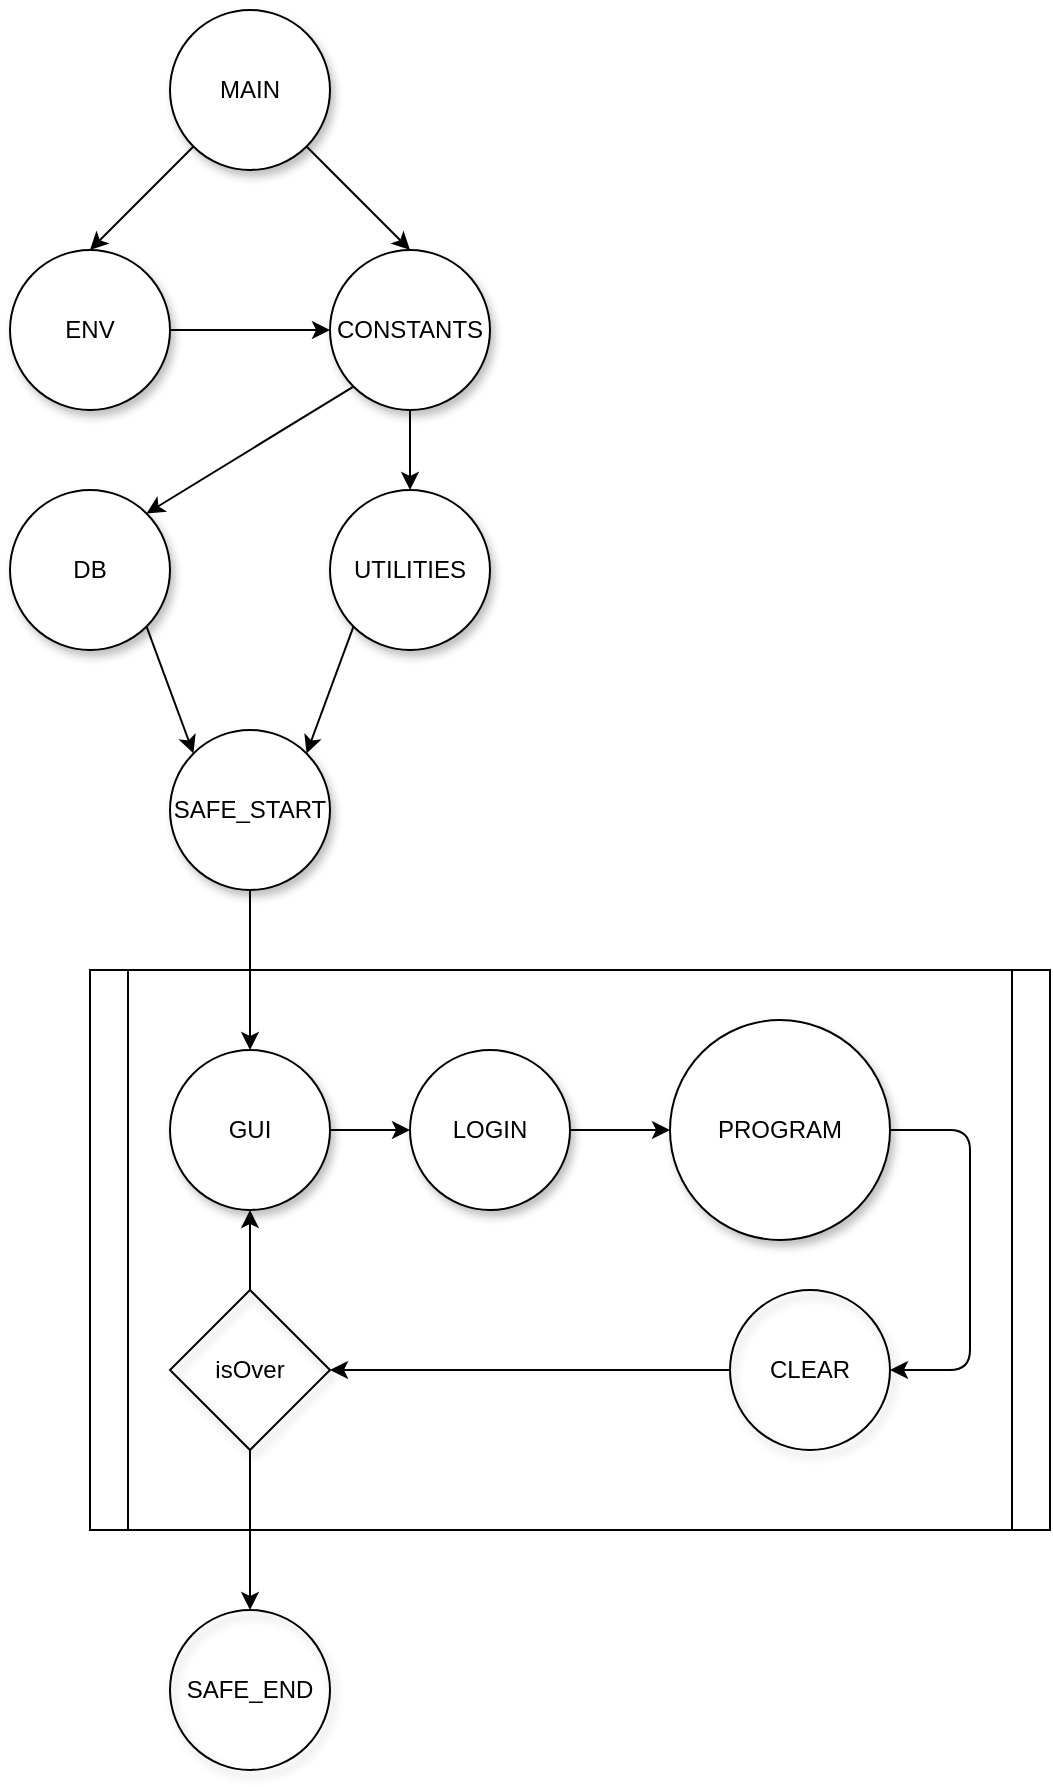 <mxfile>
    <diagram id="PuSAUgEsrVgup2xSGoVr" name="PROGRAM_FLOW">
        <mxGraphModel dx="870" dy="566" grid="1" gridSize="10" guides="1" tooltips="1" connect="1" arrows="1" fold="1" page="1" pageScale="1" pageWidth="850" pageHeight="1100" math="0" shadow="0">
            <root>
                <mxCell id="0"/>
                <mxCell id="1" parent="0"/>
                <mxCell id="whYwTkt7Olb2f_IlHLt4-1" style="edgeStyle=none;html=1;exitX=0;exitY=1;exitDx=0;exitDy=0;entryX=0.5;entryY=0;entryDx=0;entryDy=0;" parent="1" source="9QZO-7vFUbDewqRSj57b-1" target="9QZO-7vFUbDewqRSj57b-5" edge="1">
                    <mxGeometry relative="1" as="geometry"/>
                </mxCell>
                <mxCell id="whYwTkt7Olb2f_IlHLt4-2" style="edgeStyle=none;html=1;exitX=1;exitY=1;exitDx=0;exitDy=0;entryX=0.5;entryY=0;entryDx=0;entryDy=0;" parent="1" source="9QZO-7vFUbDewqRSj57b-1" target="9QZO-7vFUbDewqRSj57b-6" edge="1">
                    <mxGeometry relative="1" as="geometry"/>
                </mxCell>
                <mxCell id="9QZO-7vFUbDewqRSj57b-1" value="MAIN&lt;br&gt;" style="ellipse;whiteSpace=wrap;html=1;shadow=1;sketch=0;" parent="1" vertex="1">
                    <mxGeometry x="360" y="40" width="80" height="80" as="geometry"/>
                </mxCell>
                <mxCell id="whYwTkt7Olb2f_IlHLt4-9" style="edgeStyle=none;html=1;exitX=1;exitY=0.5;exitDx=0;exitDy=0;entryX=0;entryY=0.5;entryDx=0;entryDy=0;" parent="1" source="9QZO-7vFUbDewqRSj57b-5" target="9QZO-7vFUbDewqRSj57b-6" edge="1">
                    <mxGeometry relative="1" as="geometry"/>
                </mxCell>
                <mxCell id="9QZO-7vFUbDewqRSj57b-5" value="ENV" style="ellipse;whiteSpace=wrap;html=1;shadow=1;sketch=0;" parent="1" vertex="1">
                    <mxGeometry x="280" y="160" width="80" height="80" as="geometry"/>
                </mxCell>
                <mxCell id="whYwTkt7Olb2f_IlHLt4-7" style="edgeStyle=none;html=1;exitX=0.5;exitY=1;exitDx=0;exitDy=0;entryX=0.5;entryY=0;entryDx=0;entryDy=0;" parent="1" source="9QZO-7vFUbDewqRSj57b-6" target="whYwTkt7Olb2f_IlHLt4-5" edge="1">
                    <mxGeometry relative="1" as="geometry"/>
                </mxCell>
                <mxCell id="whYwTkt7Olb2f_IlHLt4-8" style="edgeStyle=none;html=1;exitX=0;exitY=1;exitDx=0;exitDy=0;entryX=1;entryY=0;entryDx=0;entryDy=0;" parent="1" source="9QZO-7vFUbDewqRSj57b-6" target="whYwTkt7Olb2f_IlHLt4-3" edge="1">
                    <mxGeometry relative="1" as="geometry"/>
                </mxCell>
                <mxCell id="9QZO-7vFUbDewqRSj57b-6" value="CONSTANTS" style="ellipse;whiteSpace=wrap;html=1;shadow=1;sketch=0;" parent="1" vertex="1">
                    <mxGeometry x="440" y="160" width="80" height="80" as="geometry"/>
                </mxCell>
                <mxCell id="whYwTkt7Olb2f_IlHLt4-14" style="edgeStyle=none;html=1;exitX=1;exitY=1;exitDx=0;exitDy=0;entryX=0;entryY=0;entryDx=0;entryDy=0;" parent="1" source="whYwTkt7Olb2f_IlHLt4-3" target="whYwTkt7Olb2f_IlHLt4-12" edge="1">
                    <mxGeometry relative="1" as="geometry">
                        <mxPoint x="400" y="400" as="targetPoint"/>
                    </mxGeometry>
                </mxCell>
                <mxCell id="whYwTkt7Olb2f_IlHLt4-3" value="DB" style="ellipse;whiteSpace=wrap;html=1;shadow=1;sketch=0;" parent="1" vertex="1">
                    <mxGeometry x="280" y="280" width="80" height="80" as="geometry"/>
                </mxCell>
                <mxCell id="whYwTkt7Olb2f_IlHLt4-13" style="edgeStyle=none;html=1;exitX=0;exitY=1;exitDx=0;exitDy=0;entryX=1;entryY=0;entryDx=0;entryDy=0;" parent="1" source="whYwTkt7Olb2f_IlHLt4-5" target="whYwTkt7Olb2f_IlHLt4-12" edge="1">
                    <mxGeometry relative="1" as="geometry"/>
                </mxCell>
                <mxCell id="whYwTkt7Olb2f_IlHLt4-5" value="UTILITIES" style="ellipse;whiteSpace=wrap;html=1;shadow=1;sketch=0;" parent="1" vertex="1">
                    <mxGeometry x="440" y="280" width="80" height="80" as="geometry"/>
                </mxCell>
                <mxCell id="whYwTkt7Olb2f_IlHLt4-12" value="SAFE_START" style="ellipse;whiteSpace=wrap;html=1;shadow=1;sketch=0;" parent="1" vertex="1">
                    <mxGeometry x="360" y="400" width="80" height="80" as="geometry"/>
                </mxCell>
                <mxCell id="whYwTkt7Olb2f_IlHLt4-36" value="SAFE_END" style="ellipse;whiteSpace=wrap;html=1;shadow=1;sketch=0;fillColor=none;" parent="1" vertex="1">
                    <mxGeometry x="360" y="840" width="80" height="80" as="geometry"/>
                </mxCell>
                <mxCell id="y-Z6MFCGYMihTrrNwPCu-11" value="" style="shape=process;whiteSpace=wrap;html=1;backgroundOutline=1;size=0.039;" parent="1" vertex="1">
                    <mxGeometry x="320" y="520" width="480" height="280" as="geometry"/>
                </mxCell>
                <mxCell id="y-Z6MFCGYMihTrrNwPCu-12" style="edgeStyle=none;html=1;entryX=0.5;entryY=0;entryDx=0;entryDy=0;exitX=0.5;exitY=1;exitDx=0;exitDy=0;" parent="1" source="whYwTkt7Olb2f_IlHLt4-12" target="y-Z6MFCGYMihTrrNwPCu-14" edge="1">
                    <mxGeometry relative="1" as="geometry">
                        <mxPoint x="400" y="510" as="sourcePoint"/>
                    </mxGeometry>
                </mxCell>
                <mxCell id="y-Z6MFCGYMihTrrNwPCu-13" style="edgeStyle=none;html=1;exitX=1;exitY=0.5;exitDx=0;exitDy=0;entryX=0;entryY=0.5;entryDx=0;entryDy=0;" parent="1" source="y-Z6MFCGYMihTrrNwPCu-14" target="y-Z6MFCGYMihTrrNwPCu-16" edge="1">
                    <mxGeometry relative="1" as="geometry"/>
                </mxCell>
                <mxCell id="y-Z6MFCGYMihTrrNwPCu-14" value="GUI" style="ellipse;whiteSpace=wrap;html=1;shadow=1;sketch=0;" parent="1" vertex="1">
                    <mxGeometry x="360" y="560" width="80" height="80" as="geometry"/>
                </mxCell>
                <mxCell id="y-Z6MFCGYMihTrrNwPCu-15" style="edgeStyle=none;html=1;exitX=1;exitY=0.5;exitDx=0;exitDy=0;entryX=0;entryY=0.5;entryDx=0;entryDy=0;" parent="1" source="y-Z6MFCGYMihTrrNwPCu-16" target="y-Z6MFCGYMihTrrNwPCu-18" edge="1">
                    <mxGeometry relative="1" as="geometry"/>
                </mxCell>
                <mxCell id="y-Z6MFCGYMihTrrNwPCu-16" value="LOGIN" style="ellipse;whiteSpace=wrap;html=1;shadow=1;sketch=0;" parent="1" vertex="1">
                    <mxGeometry x="480" y="560" width="80" height="80" as="geometry"/>
                </mxCell>
                <mxCell id="y-Z6MFCGYMihTrrNwPCu-17" style="edgeStyle=none;html=1;exitX=1;exitY=0.5;exitDx=0;exitDy=0;entryX=1;entryY=0.5;entryDx=0;entryDy=0;" parent="1" source="y-Z6MFCGYMihTrrNwPCu-18" target="y-Z6MFCGYMihTrrNwPCu-20" edge="1">
                    <mxGeometry relative="1" as="geometry">
                        <Array as="points">
                            <mxPoint x="760" y="600"/>
                            <mxPoint x="760" y="640"/>
                            <mxPoint x="760" y="680"/>
                            <mxPoint x="760" y="720"/>
                        </Array>
                    </mxGeometry>
                </mxCell>
                <mxCell id="y-Z6MFCGYMihTrrNwPCu-18" value="PROGRAM" style="ellipse;whiteSpace=wrap;html=1;shadow=1;sketch=0;" parent="1" vertex="1">
                    <mxGeometry x="610" y="545" width="110" height="110" as="geometry"/>
                </mxCell>
                <mxCell id="y-Z6MFCGYMihTrrNwPCu-19" value="" style="edgeStyle=none;html=1;" parent="1" source="y-Z6MFCGYMihTrrNwPCu-20" target="y-Z6MFCGYMihTrrNwPCu-23" edge="1">
                    <mxGeometry relative="1" as="geometry"/>
                </mxCell>
                <mxCell id="y-Z6MFCGYMihTrrNwPCu-20" value="CLEAR" style="ellipse;whiteSpace=wrap;html=1;shadow=1;sketch=0;fillColor=none;" parent="1" vertex="1">
                    <mxGeometry x="640" y="680" width="80" height="80" as="geometry"/>
                </mxCell>
                <mxCell id="y-Z6MFCGYMihTrrNwPCu-21" style="edgeStyle=none;html=1;exitX=0.5;exitY=0;exitDx=0;exitDy=0;entryX=0.5;entryY=1;entryDx=0;entryDy=0;" parent="1" source="y-Z6MFCGYMihTrrNwPCu-23" target="y-Z6MFCGYMihTrrNwPCu-14" edge="1">
                    <mxGeometry relative="1" as="geometry"/>
                </mxCell>
                <mxCell id="y-Z6MFCGYMihTrrNwPCu-22" style="edgeStyle=none;html=1;exitX=0.5;exitY=1;exitDx=0;exitDy=0;entryX=0.5;entryY=0;entryDx=0;entryDy=0;" parent="1" source="y-Z6MFCGYMihTrrNwPCu-23" target="whYwTkt7Olb2f_IlHLt4-36" edge="1">
                    <mxGeometry relative="1" as="geometry">
                        <mxPoint x="400" y="880" as="targetPoint"/>
                    </mxGeometry>
                </mxCell>
                <mxCell id="y-Z6MFCGYMihTrrNwPCu-23" value="isOver" style="rhombus;whiteSpace=wrap;html=1;fillColor=none;shadow=1;sketch=0;" parent="1" vertex="1">
                    <mxGeometry x="360" y="680" width="80" height="80" as="geometry"/>
                </mxCell>
            </root>
        </mxGraphModel>
    </diagram>
    <diagram id="encKhdwhKH_YHe-EkSDP" name="ENV &amp; CONSTANTS">
        <mxGraphModel dx="870" dy="566" grid="1" gridSize="10" guides="1" tooltips="1" connect="1" arrows="1" fold="1" page="1" pageScale="1" pageWidth="850" pageHeight="1100" math="0" shadow="0">
            <root>
                <mxCell id="0"/>
                <mxCell id="1" parent="0"/>
                <mxCell id="0HDco4WcMBznLoo0iibn-2" value="CONFIG / DATA SETTLEMENT" style="ellipse;whiteSpace=wrap;html=1;shadow=1;sketch=0;fillColor=none;" parent="1" vertex="1">
                    <mxGeometry x="310" y="40" width="220" height="80" as="geometry"/>
                </mxCell>
                <mxCell id="0HDco4WcMBznLoo0iibn-24" value="GUI_DC" style="swimlane;fontStyle=0;childLayout=stackLayout;horizontal=1;startSize=26;fillColor=none;horizontalStack=0;resizeParent=1;resizeParentMax=0;resizeLast=0;collapsible=1;marginBottom=0;html=1;shadow=1;sketch=0;" parent="1" vertex="1">
                    <mxGeometry x="440" y="200" width="160" height="104" as="geometry"/>
                </mxCell>
                <mxCell id="0HDco4WcMBznLoo0iibn-25" value="Item 1" style="text;strokeColor=none;fillColor=none;align=left;verticalAlign=top;spacingLeft=4;spacingRight=4;overflow=hidden;rotatable=0;points=[[0,0.5],[1,0.5]];portConstraint=eastwest;whiteSpace=wrap;html=1;shadow=1;sketch=0;" parent="0HDco4WcMBznLoo0iibn-24" vertex="1">
                    <mxGeometry y="26" width="160" height="26" as="geometry"/>
                </mxCell>
                <mxCell id="0HDco4WcMBznLoo0iibn-26" value="Item 2" style="text;strokeColor=none;fillColor=none;align=left;verticalAlign=top;spacingLeft=4;spacingRight=4;overflow=hidden;rotatable=0;points=[[0,0.5],[1,0.5]];portConstraint=eastwest;whiteSpace=wrap;html=1;shadow=1;sketch=0;" parent="0HDco4WcMBznLoo0iibn-24" vertex="1">
                    <mxGeometry y="52" width="160" height="26" as="geometry"/>
                </mxCell>
                <mxCell id="0HDco4WcMBznLoo0iibn-27" value="Item 3" style="text;strokeColor=none;fillColor=none;align=left;verticalAlign=top;spacingLeft=4;spacingRight=4;overflow=hidden;rotatable=0;points=[[0,0.5],[1,0.5]];portConstraint=eastwest;whiteSpace=wrap;html=1;shadow=1;sketch=0;" parent="0HDco4WcMBznLoo0iibn-24" vertex="1">
                    <mxGeometry y="78" width="160" height="26" as="geometry"/>
                </mxCell>
                <mxCell id="0HDco4WcMBznLoo0iibn-29" value="UTILITIES_DC" style="swimlane;fontStyle=0;childLayout=stackLayout;horizontal=1;startSize=26;fillColor=none;horizontalStack=0;resizeParent=1;resizeParentMax=0;resizeLast=0;collapsible=1;marginBottom=0;html=1;shadow=1;sketch=0;" parent="1" vertex="1">
                    <mxGeometry x="40" y="200" width="160" height="104" as="geometry"/>
                </mxCell>
                <mxCell id="0HDco4WcMBznLoo0iibn-30" value="Item 1" style="text;strokeColor=none;fillColor=none;align=left;verticalAlign=top;spacingLeft=4;spacingRight=4;overflow=hidden;rotatable=0;points=[[0,0.5],[1,0.5]];portConstraint=eastwest;whiteSpace=wrap;html=1;shadow=1;sketch=0;" parent="0HDco4WcMBznLoo0iibn-29" vertex="1">
                    <mxGeometry y="26" width="160" height="26" as="geometry"/>
                </mxCell>
                <mxCell id="0HDco4WcMBznLoo0iibn-31" value="Item 2" style="text;strokeColor=none;fillColor=none;align=left;verticalAlign=top;spacingLeft=4;spacingRight=4;overflow=hidden;rotatable=0;points=[[0,0.5],[1,0.5]];portConstraint=eastwest;whiteSpace=wrap;html=1;shadow=1;sketch=0;" parent="0HDco4WcMBznLoo0iibn-29" vertex="1">
                    <mxGeometry y="52" width="160" height="26" as="geometry"/>
                </mxCell>
                <mxCell id="0HDco4WcMBznLoo0iibn-32" value="Item 3" style="text;strokeColor=none;fillColor=none;align=left;verticalAlign=top;spacingLeft=4;spacingRight=4;overflow=hidden;rotatable=0;points=[[0,0.5],[1,0.5]];portConstraint=eastwest;whiteSpace=wrap;html=1;shadow=1;sketch=0;" parent="0HDco4WcMBznLoo0iibn-29" vertex="1">
                    <mxGeometry y="78" width="160" height="26" as="geometry"/>
                </mxCell>
                <mxCell id="0HDco4WcMBznLoo0iibn-34" value="EXECUTION_DC" style="swimlane;fontStyle=0;childLayout=stackLayout;horizontal=1;startSize=26;fillColor=none;horizontalStack=0;resizeParent=1;resizeParentMax=0;resizeLast=0;collapsible=1;marginBottom=0;html=1;shadow=1;sketch=0;" parent="1" vertex="1">
                    <mxGeometry x="240" y="200" width="160" height="104" as="geometry"/>
                </mxCell>
                <mxCell id="0HDco4WcMBznLoo0iibn-35" value="Item 1" style="text;strokeColor=none;fillColor=none;align=left;verticalAlign=top;spacingLeft=4;spacingRight=4;overflow=hidden;rotatable=0;points=[[0,0.5],[1,0.5]];portConstraint=eastwest;whiteSpace=wrap;html=1;shadow=1;sketch=0;" parent="0HDco4WcMBznLoo0iibn-34" vertex="1">
                    <mxGeometry y="26" width="160" height="26" as="geometry"/>
                </mxCell>
                <mxCell id="0HDco4WcMBznLoo0iibn-36" value="Item 2" style="text;strokeColor=none;fillColor=none;align=left;verticalAlign=top;spacingLeft=4;spacingRight=4;overflow=hidden;rotatable=0;points=[[0,0.5],[1,0.5]];portConstraint=eastwest;whiteSpace=wrap;html=1;shadow=1;sketch=0;" parent="0HDco4WcMBznLoo0iibn-34" vertex="1">
                    <mxGeometry y="52" width="160" height="26" as="geometry"/>
                </mxCell>
                <mxCell id="0HDco4WcMBznLoo0iibn-37" value="Item 3" style="text;strokeColor=none;fillColor=none;align=left;verticalAlign=top;spacingLeft=4;spacingRight=4;overflow=hidden;rotatable=0;points=[[0,0.5],[1,0.5]];portConstraint=eastwest;whiteSpace=wrap;html=1;shadow=1;sketch=0;" parent="0HDco4WcMBznLoo0iibn-34" vertex="1">
                    <mxGeometry y="78" width="160" height="26" as="geometry"/>
                </mxCell>
                <mxCell id="0HDco4WcMBznLoo0iibn-38" value="ASSETS_DC" style="swimlane;fontStyle=0;childLayout=stackLayout;horizontal=1;startSize=26;fillColor=none;horizontalStack=0;resizeParent=1;resizeParentMax=0;resizeLast=0;collapsible=1;marginBottom=0;html=1;shadow=1;sketch=0;" parent="1" vertex="1">
                    <mxGeometry x="640" y="200" width="160" height="104" as="geometry"/>
                </mxCell>
                <mxCell id="0HDco4WcMBznLoo0iibn-39" value="Item 1" style="text;strokeColor=none;fillColor=none;align=left;verticalAlign=top;spacingLeft=4;spacingRight=4;overflow=hidden;rotatable=0;points=[[0,0.5],[1,0.5]];portConstraint=eastwest;whiteSpace=wrap;html=1;shadow=1;sketch=0;" parent="0HDco4WcMBznLoo0iibn-38" vertex="1">
                    <mxGeometry y="26" width="160" height="26" as="geometry"/>
                </mxCell>
                <mxCell id="0HDco4WcMBznLoo0iibn-40" value="Item 2" style="text;strokeColor=none;fillColor=none;align=left;verticalAlign=top;spacingLeft=4;spacingRight=4;overflow=hidden;rotatable=0;points=[[0,0.5],[1,0.5]];portConstraint=eastwest;whiteSpace=wrap;html=1;shadow=1;sketch=0;" parent="0HDco4WcMBznLoo0iibn-38" vertex="1">
                    <mxGeometry y="52" width="160" height="26" as="geometry"/>
                </mxCell>
                <mxCell id="0HDco4WcMBznLoo0iibn-41" value="Item 3" style="text;strokeColor=none;fillColor=none;align=left;verticalAlign=top;spacingLeft=4;spacingRight=4;overflow=hidden;rotatable=0;points=[[0,0.5],[1,0.5]];portConstraint=eastwest;whiteSpace=wrap;html=1;shadow=1;sketch=0;" parent="0HDco4WcMBznLoo0iibn-38" vertex="1">
                    <mxGeometry y="78" width="160" height="26" as="geometry"/>
                </mxCell>
                <mxCell id="0HDco4WcMBznLoo0iibn-57" value="" style="edgeStyle=elbowEdgeStyle;elbow=vertical;sourcePerimeterSpacing=0;targetPerimeterSpacing=0;startArrow=none;endArrow=none;rounded=0;curved=0;entryX=0.5;entryY=0;entryDx=0;entryDy=0;exitX=0.5;exitY=1;exitDx=0;exitDy=0;" parent="1" target="0HDco4WcMBznLoo0iibn-29" edge="1" source="0HDco4WcMBznLoo0iibn-2">
                    <mxGeometry relative="1" as="geometry">
                        <mxPoint x="420" y="120" as="sourcePoint"/>
                        <mxPoint x="200.0" y="390.0" as="targetPoint"/>
                        <Array as="points">
                            <mxPoint x="310" y="160"/>
                        </Array>
                    </mxGeometry>
                </mxCell>
                <mxCell id="0HDco4WcMBznLoo0iibn-58" value="" style="edgeStyle=elbowEdgeStyle;elbow=vertical;sourcePerimeterSpacing=0;targetPerimeterSpacing=0;startArrow=none;endArrow=none;rounded=0;curved=0;entryX=0.5;entryY=0;entryDx=0;entryDy=0;exitX=0.5;exitY=1;exitDx=0;exitDy=0;" parent="1" target="0HDco4WcMBznLoo0iibn-34" edge="1" source="0HDco4WcMBznLoo0iibn-2">
                    <mxGeometry relative="1" as="geometry">
                        <mxPoint x="420" y="120" as="sourcePoint"/>
                        <mxPoint x="670.0" y="70.58" as="targetPoint"/>
                        <Array as="points">
                            <mxPoint x="410" y="160"/>
                        </Array>
                    </mxGeometry>
                </mxCell>
                <mxCell id="0HDco4WcMBznLoo0iibn-59" value="" style="edgeStyle=elbowEdgeStyle;elbow=vertical;sourcePerimeterSpacing=0;targetPerimeterSpacing=0;startArrow=none;endArrow=none;rounded=0;curved=0;entryX=0.5;entryY=0;entryDx=0;entryDy=0;exitX=0.5;exitY=1;exitDx=0;exitDy=0;" parent="1" target="0HDco4WcMBznLoo0iibn-24" edge="1" source="0HDco4WcMBznLoo0iibn-2">
                    <mxGeometry relative="1" as="geometry">
                        <mxPoint x="420" y="120" as="sourcePoint"/>
                        <mxPoint x="720.0" y="400.0" as="targetPoint"/>
                        <Array as="points">
                            <mxPoint x="430" y="160"/>
                        </Array>
                    </mxGeometry>
                </mxCell>
                <mxCell id="0HDco4WcMBznLoo0iibn-60" value="" style="edgeStyle=elbowEdgeStyle;elbow=vertical;sourcePerimeterSpacing=0;targetPerimeterSpacing=0;startArrow=none;endArrow=none;rounded=0;curved=0;entryX=0.5;entryY=0;entryDx=0;entryDy=0;exitX=0.5;exitY=1;exitDx=0;exitDy=0;" parent="1" target="0HDco4WcMBznLoo0iibn-38" edge="1" source="0HDco4WcMBznLoo0iibn-2">
                    <mxGeometry relative="1" as="geometry">
                        <mxPoint x="420" y="130" as="sourcePoint"/>
                        <mxPoint x="620" y="265" as="targetPoint"/>
                        <Array as="points">
                            <mxPoint x="530" y="160"/>
                        </Array>
                    </mxGeometry>
                </mxCell>
                <mxCell id="0HDco4WcMBznLoo0iibn-61" value="SELENIUM_DC" style="swimlane;fontStyle=0;childLayout=stackLayout;horizontal=1;startSize=26;fillColor=none;horizontalStack=0;resizeParent=1;resizeParentMax=0;resizeLast=0;collapsible=1;marginBottom=0;html=1;shadow=1;sketch=0;" parent="1" vertex="1">
                    <mxGeometry x="340" y="360" width="160" height="104" as="geometry"/>
                </mxCell>
                <mxCell id="0HDco4WcMBznLoo0iibn-62" value="Item 1" style="text;strokeColor=none;fillColor=none;align=left;verticalAlign=top;spacingLeft=4;spacingRight=4;overflow=hidden;rotatable=0;points=[[0,0.5],[1,0.5]];portConstraint=eastwest;whiteSpace=wrap;html=1;shadow=1;sketch=0;" parent="0HDco4WcMBznLoo0iibn-61" vertex="1">
                    <mxGeometry y="26" width="160" height="26" as="geometry"/>
                </mxCell>
                <mxCell id="0HDco4WcMBznLoo0iibn-63" value="Item 2" style="text;strokeColor=none;fillColor=none;align=left;verticalAlign=top;spacingLeft=4;spacingRight=4;overflow=hidden;rotatable=0;points=[[0,0.5],[1,0.5]];portConstraint=eastwest;whiteSpace=wrap;html=1;shadow=1;sketch=0;" parent="0HDco4WcMBznLoo0iibn-61" vertex="1">
                    <mxGeometry y="52" width="160" height="26" as="geometry"/>
                </mxCell>
                <mxCell id="0HDco4WcMBznLoo0iibn-64" value="Item 3" style="text;strokeColor=none;fillColor=none;align=left;verticalAlign=top;spacingLeft=4;spacingRight=4;overflow=hidden;rotatable=0;points=[[0,0.5],[1,0.5]];portConstraint=eastwest;whiteSpace=wrap;html=1;shadow=1;sketch=0;" parent="0HDco4WcMBznLoo0iibn-61" vertex="1">
                    <mxGeometry y="78" width="160" height="26" as="geometry"/>
                </mxCell>
                <mxCell id="0HDco4WcMBznLoo0iibn-65" value="" style="edgeStyle=elbowEdgeStyle;elbow=vertical;sourcePerimeterSpacing=0;targetPerimeterSpacing=0;startArrow=none;endArrow=none;rounded=0;curved=0;entryX=0.5;entryY=1;entryDx=0;entryDy=0;exitX=0.5;exitY=0;exitDx=0;exitDy=0;" parent="1" source="0HDco4WcMBznLoo0iibn-61" target="0HDco4WcMBznLoo0iibn-2" edge="1">
                    <mxGeometry relative="1" as="geometry">
                        <mxPoint x="450.0" y="600" as="sourcePoint"/>
                        <mxPoint x="750.0" y="670" as="targetPoint"/>
                        <Array as="points">
                            <mxPoint x="420" y="280"/>
                        </Array>
                    </mxGeometry>
                </mxCell>
            </root>
        </mxGraphModel>
    </diagram>
    <diagram id="xC7XRxWwNji3ABgb6umO" name="UTILITIES">
        <mxGraphModel dx="870" dy="537" grid="1" gridSize="10" guides="1" tooltips="1" connect="1" arrows="1" fold="1" page="1" pageScale="1" pageWidth="850" pageHeight="1100" math="0" shadow="0">
            <root>
                <mxCell id="0"/>
                <mxCell id="1" parent="0"/>
                <mxCell id="u8p3RNqYuQcROsFs2Hul-1" value="UTILITIES" style="ellipse;whiteSpace=wrap;html=1;shadow=1;sketch=0;fillColor=none;" parent="1" vertex="1">
                    <mxGeometry x="310" y="40" width="220" height="80" as="geometry"/>
                </mxCell>
                <mxCell id="u8p3RNqYuQcROsFs2Hul-2" value="" style="edgeStyle=elbowEdgeStyle;elbow=vertical;sourcePerimeterSpacing=0;targetPerimeterSpacing=0;startArrow=none;endArrow=none;rounded=0;curved=0;entryX=0.5;entryY=0;entryDx=0;entryDy=0;exitX=0.5;exitY=1;exitDx=0;exitDy=0;" parent="1" source="u8p3RNqYuQcROsFs2Hul-1" target="u8p3RNqYuQcROsFs2Hul-23" edge="1">
                    <mxGeometry relative="1" as="geometry">
                        <mxPoint x="450" y="510" as="sourcePoint"/>
                        <mxPoint x="640" y="40.58" as="targetPoint"/>
                        <Array as="points">
                            <mxPoint x="520" y="160"/>
                        </Array>
                    </mxGeometry>
                </mxCell>
                <mxCell id="u8p3RNqYuQcROsFs2Hul-3" value="PDF_EXPORT" style="swimlane;fontStyle=0;childLayout=stackLayout;horizontal=1;startSize=26;fillColor=none;horizontalStack=0;resizeParent=1;resizeParentMax=0;resizeLast=0;collapsible=1;marginBottom=0;html=1;shadow=1;sketch=0;" parent="1" vertex="1">
                    <mxGeometry x="440" y="200" width="160" height="104" as="geometry"/>
                </mxCell>
                <mxCell id="u8p3RNqYuQcROsFs2Hul-4" value="Item 1" style="text;strokeColor=none;fillColor=none;align=left;verticalAlign=top;spacingLeft=4;spacingRight=4;overflow=hidden;rotatable=0;points=[[0,0.5],[1,0.5]];portConstraint=eastwest;whiteSpace=wrap;html=1;shadow=1;sketch=0;" parent="u8p3RNqYuQcROsFs2Hul-3" vertex="1">
                    <mxGeometry y="26" width="160" height="26" as="geometry"/>
                </mxCell>
                <mxCell id="u8p3RNqYuQcROsFs2Hul-5" value="Item 2" style="text;strokeColor=none;fillColor=none;align=left;verticalAlign=top;spacingLeft=4;spacingRight=4;overflow=hidden;rotatable=0;points=[[0,0.5],[1,0.5]];portConstraint=eastwest;whiteSpace=wrap;html=1;shadow=1;sketch=0;" parent="u8p3RNqYuQcROsFs2Hul-3" vertex="1">
                    <mxGeometry y="52" width="160" height="26" as="geometry"/>
                </mxCell>
                <mxCell id="u8p3RNqYuQcROsFs2Hul-6" value="Item 3" style="text;strokeColor=none;fillColor=none;align=left;verticalAlign=top;spacingLeft=4;spacingRight=4;overflow=hidden;rotatable=0;points=[[0,0.5],[1,0.5]];portConstraint=eastwest;whiteSpace=wrap;html=1;shadow=1;sketch=0;" parent="u8p3RNqYuQcROsFs2Hul-3" vertex="1">
                    <mxGeometry y="78" width="160" height="26" as="geometry"/>
                </mxCell>
                <mxCell id="u8p3RNqYuQcROsFs2Hul-7" value="DATABASE" style="swimlane;fontStyle=0;childLayout=stackLayout;horizontal=1;startSize=26;fillColor=none;horizontalStack=0;resizeParent=1;resizeParentMax=0;resizeLast=0;collapsible=1;marginBottom=0;html=1;shadow=1;sketch=0;" parent="1" vertex="1">
                    <mxGeometry x="40" y="200" width="160" height="104" as="geometry"/>
                </mxCell>
                <mxCell id="u8p3RNqYuQcROsFs2Hul-8" value="Item 1" style="text;strokeColor=none;fillColor=none;align=left;verticalAlign=top;spacingLeft=4;spacingRight=4;overflow=hidden;rotatable=0;points=[[0,0.5],[1,0.5]];portConstraint=eastwest;whiteSpace=wrap;html=1;shadow=1;sketch=0;" parent="u8p3RNqYuQcROsFs2Hul-7" vertex="1">
                    <mxGeometry y="26" width="160" height="26" as="geometry"/>
                </mxCell>
                <mxCell id="u8p3RNqYuQcROsFs2Hul-9" value="Item 2" style="text;strokeColor=none;fillColor=none;align=left;verticalAlign=top;spacingLeft=4;spacingRight=4;overflow=hidden;rotatable=0;points=[[0,0.5],[1,0.5]];portConstraint=eastwest;whiteSpace=wrap;html=1;shadow=1;sketch=0;" parent="u8p3RNqYuQcROsFs2Hul-7" vertex="1">
                    <mxGeometry y="52" width="160" height="26" as="geometry"/>
                </mxCell>
                <mxCell id="u8p3RNqYuQcROsFs2Hul-10" value="Item 3" style="text;strokeColor=none;fillColor=none;align=left;verticalAlign=top;spacingLeft=4;spacingRight=4;overflow=hidden;rotatable=0;points=[[0,0.5],[1,0.5]];portConstraint=eastwest;whiteSpace=wrap;html=1;shadow=1;sketch=0;" parent="u8p3RNqYuQcROsFs2Hul-7" vertex="1">
                    <mxGeometry y="78" width="160" height="26" as="geometry"/>
                </mxCell>
                <mxCell id="u8p3RNqYuQcROsFs2Hul-11" value="LEXER" style="swimlane;fontStyle=0;childLayout=stackLayout;horizontal=1;startSize=26;fillColor=none;horizontalStack=0;resizeParent=1;resizeParentMax=0;resizeLast=0;collapsible=1;marginBottom=0;html=1;shadow=1;sketch=0;" parent="1" vertex="1">
                    <mxGeometry x="240" y="200" width="160" height="104" as="geometry"/>
                </mxCell>
                <mxCell id="u8p3RNqYuQcROsFs2Hul-12" value="Item 1" style="text;strokeColor=none;fillColor=none;align=left;verticalAlign=top;spacingLeft=4;spacingRight=4;overflow=hidden;rotatable=0;points=[[0,0.5],[1,0.5]];portConstraint=eastwest;whiteSpace=wrap;html=1;shadow=1;sketch=0;" parent="u8p3RNqYuQcROsFs2Hul-11" vertex="1">
                    <mxGeometry y="26" width="160" height="26" as="geometry"/>
                </mxCell>
                <mxCell id="u8p3RNqYuQcROsFs2Hul-13" value="Item 2" style="text;strokeColor=none;fillColor=none;align=left;verticalAlign=top;spacingLeft=4;spacingRight=4;overflow=hidden;rotatable=0;points=[[0,0.5],[1,0.5]];portConstraint=eastwest;whiteSpace=wrap;html=1;shadow=1;sketch=0;" parent="u8p3RNqYuQcROsFs2Hul-11" vertex="1">
                    <mxGeometry y="52" width="160" height="26" as="geometry"/>
                </mxCell>
                <mxCell id="u8p3RNqYuQcROsFs2Hul-14" value="Item 3" style="text;strokeColor=none;fillColor=none;align=left;verticalAlign=top;spacingLeft=4;spacingRight=4;overflow=hidden;rotatable=0;points=[[0,0.5],[1,0.5]];portConstraint=eastwest;whiteSpace=wrap;html=1;shadow=1;sketch=0;" parent="u8p3RNqYuQcROsFs2Hul-11" vertex="1">
                    <mxGeometry y="78" width="160" height="26" as="geometry"/>
                </mxCell>
                <mxCell id="u8p3RNqYuQcROsFs2Hul-15" value="WEB" style="swimlane;fontStyle=0;childLayout=stackLayout;horizontal=1;startSize=26;fillColor=none;horizontalStack=0;resizeParent=1;resizeParentMax=0;resizeLast=0;collapsible=1;marginBottom=0;html=1;shadow=1;sketch=0;" parent="1" vertex="1">
                    <mxGeometry x="640" y="200" width="160" height="104" as="geometry"/>
                </mxCell>
                <mxCell id="u8p3RNqYuQcROsFs2Hul-16" value="Item 1" style="text;strokeColor=none;fillColor=none;align=left;verticalAlign=top;spacingLeft=4;spacingRight=4;overflow=hidden;rotatable=0;points=[[0,0.5],[1,0.5]];portConstraint=eastwest;whiteSpace=wrap;html=1;shadow=1;sketch=0;" parent="u8p3RNqYuQcROsFs2Hul-15" vertex="1">
                    <mxGeometry y="26" width="160" height="26" as="geometry"/>
                </mxCell>
                <mxCell id="u8p3RNqYuQcROsFs2Hul-17" value="Item 2" style="text;strokeColor=none;fillColor=none;align=left;verticalAlign=top;spacingLeft=4;spacingRight=4;overflow=hidden;rotatable=0;points=[[0,0.5],[1,0.5]];portConstraint=eastwest;whiteSpace=wrap;html=1;shadow=1;sketch=0;" parent="u8p3RNqYuQcROsFs2Hul-15" vertex="1">
                    <mxGeometry y="52" width="160" height="26" as="geometry"/>
                </mxCell>
                <mxCell id="u8p3RNqYuQcROsFs2Hul-18" value="Item 3" style="text;strokeColor=none;fillColor=none;align=left;verticalAlign=top;spacingLeft=4;spacingRight=4;overflow=hidden;rotatable=0;points=[[0,0.5],[1,0.5]];portConstraint=eastwest;whiteSpace=wrap;html=1;shadow=1;sketch=0;" parent="u8p3RNqYuQcROsFs2Hul-15" vertex="1">
                    <mxGeometry y="78" width="160" height="26" as="geometry"/>
                </mxCell>
                <mxCell id="u8p3RNqYuQcROsFs2Hul-19" value="UTILS" style="swimlane;fontStyle=0;childLayout=stackLayout;horizontal=1;startSize=26;fillColor=none;horizontalStack=0;resizeParent=1;resizeParentMax=0;resizeLast=0;collapsible=1;marginBottom=0;html=1;shadow=1;sketch=0;" parent="1" vertex="1">
                    <mxGeometry x="120" y="360" width="200" height="104" as="geometry"/>
                </mxCell>
                <mxCell id="u8p3RNqYuQcROsFs2Hul-20" value="Item 1" style="text;strokeColor=none;fillColor=none;align=left;verticalAlign=top;spacingLeft=4;spacingRight=4;overflow=hidden;rotatable=0;points=[[0,0.5],[1,0.5]];portConstraint=eastwest;whiteSpace=wrap;html=1;shadow=1;sketch=0;" parent="u8p3RNqYuQcROsFs2Hul-19" vertex="1">
                    <mxGeometry y="26" width="200" height="26" as="geometry"/>
                </mxCell>
                <mxCell id="u8p3RNqYuQcROsFs2Hul-21" value="Item 2" style="text;strokeColor=none;fillColor=none;align=left;verticalAlign=top;spacingLeft=4;spacingRight=4;overflow=hidden;rotatable=0;points=[[0,0.5],[1,0.5]];portConstraint=eastwest;whiteSpace=wrap;html=1;shadow=1;sketch=0;" parent="u8p3RNqYuQcROsFs2Hul-19" vertex="1">
                    <mxGeometry y="52" width="200" height="26" as="geometry"/>
                </mxCell>
                <mxCell id="u8p3RNqYuQcROsFs2Hul-22" value="Item 3" style="text;strokeColor=none;fillColor=none;align=left;verticalAlign=top;spacingLeft=4;spacingRight=4;overflow=hidden;rotatable=0;points=[[0,0.5],[1,0.5]];portConstraint=eastwest;whiteSpace=wrap;html=1;shadow=1;sketch=0;" parent="u8p3RNqYuQcROsFs2Hul-19" vertex="1">
                    <mxGeometry y="78" width="200" height="26" as="geometry"/>
                </mxCell>
                <mxCell id="u8p3RNqYuQcROsFs2Hul-23" value="SAFE_RUN" style="swimlane;fontStyle=0;childLayout=stackLayout;horizontal=1;startSize=26;fillColor=none;horizontalStack=0;resizeParent=1;resizeParentMax=0;resizeLast=0;collapsible=1;marginBottom=0;html=1;shadow=1;sketch=0;" parent="1" vertex="1">
                    <mxGeometry x="520" y="360" width="200" height="104" as="geometry"/>
                </mxCell>
                <mxCell id="u8p3RNqYuQcROsFs2Hul-24" value="Item 1" style="text;strokeColor=none;fillColor=none;align=left;verticalAlign=top;spacingLeft=4;spacingRight=4;overflow=hidden;rotatable=0;points=[[0,0.5],[1,0.5]];portConstraint=eastwest;whiteSpace=wrap;html=1;shadow=1;sketch=0;" parent="u8p3RNqYuQcROsFs2Hul-23" vertex="1">
                    <mxGeometry y="26" width="200" height="26" as="geometry"/>
                </mxCell>
                <mxCell id="u8p3RNqYuQcROsFs2Hul-25" value="Item 2" style="text;strokeColor=none;fillColor=none;align=left;verticalAlign=top;spacingLeft=4;spacingRight=4;overflow=hidden;rotatable=0;points=[[0,0.5],[1,0.5]];portConstraint=eastwest;whiteSpace=wrap;html=1;shadow=1;sketch=0;" parent="u8p3RNqYuQcROsFs2Hul-23" vertex="1">
                    <mxGeometry y="52" width="200" height="26" as="geometry"/>
                </mxCell>
                <mxCell id="u8p3RNqYuQcROsFs2Hul-26" value="Item 3" style="text;strokeColor=none;fillColor=none;align=left;verticalAlign=top;spacingLeft=4;spacingRight=4;overflow=hidden;rotatable=0;points=[[0,0.5],[1,0.5]];portConstraint=eastwest;whiteSpace=wrap;html=1;shadow=1;sketch=0;" parent="u8p3RNqYuQcROsFs2Hul-23" vertex="1">
                    <mxGeometry y="78" width="200" height="26" as="geometry"/>
                </mxCell>
                <mxCell id="u8p3RNqYuQcROsFs2Hul-27" value="" style="edgeStyle=elbowEdgeStyle;elbow=vertical;sourcePerimeterSpacing=0;targetPerimeterSpacing=0;startArrow=none;endArrow=none;rounded=0;curved=0;entryX=0.5;entryY=1;entryDx=0;entryDy=0;exitX=0.5;exitY=0;exitDx=0;exitDy=0;" parent="1" source="u8p3RNqYuQcROsFs2Hul-19" target="u8p3RNqYuQcROsFs2Hul-1" edge="1">
                    <mxGeometry relative="1" as="geometry">
                        <mxPoint x="420" y="430" as="sourcePoint"/>
                        <mxPoint x="420" y="340" as="targetPoint"/>
                        <Array as="points">
                            <mxPoint x="330" y="160"/>
                            <mxPoint x="410" y="320"/>
                        </Array>
                    </mxGeometry>
                </mxCell>
                <mxCell id="u8p3RNqYuQcROsFs2Hul-28" value="" style="edgeStyle=elbowEdgeStyle;elbow=vertical;sourcePerimeterSpacing=0;targetPerimeterSpacing=0;startArrow=none;endArrow=none;rounded=0;curved=0;entryX=0.5;entryY=0;entryDx=0;entryDy=0;" parent="1" target="u8p3RNqYuQcROsFs2Hul-7" edge="1">
                    <mxGeometry relative="1" as="geometry">
                        <mxPoint x="420.0" y="120" as="sourcePoint"/>
                        <mxPoint x="200.0" y="390.0" as="targetPoint"/>
                        <Array as="points">
                            <mxPoint x="310" y="160"/>
                        </Array>
                    </mxGeometry>
                </mxCell>
                <mxCell id="u8p3RNqYuQcROsFs2Hul-29" value="" style="edgeStyle=elbowEdgeStyle;elbow=vertical;sourcePerimeterSpacing=0;targetPerimeterSpacing=0;startArrow=none;endArrow=none;rounded=0;curved=0;entryX=0.5;entryY=0;entryDx=0;entryDy=0;" parent="1" target="u8p3RNqYuQcROsFs2Hul-11" edge="1">
                    <mxGeometry relative="1" as="geometry">
                        <mxPoint x="420.0" y="120" as="sourcePoint"/>
                        <mxPoint x="670.0" y="70.58" as="targetPoint"/>
                        <Array as="points">
                            <mxPoint x="410" y="160"/>
                        </Array>
                    </mxGeometry>
                </mxCell>
                <mxCell id="u8p3RNqYuQcROsFs2Hul-30" value="" style="edgeStyle=elbowEdgeStyle;elbow=vertical;sourcePerimeterSpacing=0;targetPerimeterSpacing=0;startArrow=none;endArrow=none;rounded=0;curved=0;entryX=0.5;entryY=0;entryDx=0;entryDy=0;" parent="1" target="u8p3RNqYuQcROsFs2Hul-3" edge="1">
                    <mxGeometry relative="1" as="geometry">
                        <mxPoint x="420.0" y="120" as="sourcePoint"/>
                        <mxPoint x="720.0" y="400.0" as="targetPoint"/>
                        <Array as="points">
                            <mxPoint x="430" y="160"/>
                        </Array>
                    </mxGeometry>
                </mxCell>
                <mxCell id="u8p3RNqYuQcROsFs2Hul-31" value="" style="edgeStyle=elbowEdgeStyle;elbow=vertical;sourcePerimeterSpacing=0;targetPerimeterSpacing=0;startArrow=none;endArrow=none;rounded=0;curved=0;entryX=0.5;entryY=0;entryDx=0;entryDy=0;" parent="1" target="u8p3RNqYuQcROsFs2Hul-15" edge="1">
                    <mxGeometry relative="1" as="geometry">
                        <mxPoint x="420.0" y="130" as="sourcePoint"/>
                        <mxPoint x="620" y="265" as="targetPoint"/>
                        <Array as="points">
                            <mxPoint x="530" y="160"/>
                        </Array>
                    </mxGeometry>
                </mxCell>
            </root>
        </mxGraphModel>
    </diagram>
    <diagram id="kaJFvaxzc5UkX35I0l1m" name="DATABASE">
        <mxGraphModel dx="870" dy="537" grid="1" gridSize="10" guides="1" tooltips="1" connect="1" arrows="1" fold="1" page="1" pageScale="1" pageWidth="850" pageHeight="1100" math="0" shadow="0">
            <root>
                <mxCell id="0"/>
                <mxCell id="1" parent="0"/>
                <mxCell id="9uteaJjurBUygujP2jWj-6" style="edgeStyle=none;html=1;exitX=0.5;exitY=1;exitDx=0;exitDy=0;entryX=0.5;entryY=0;entryDx=0;entryDy=0;" parent="1" source="8jULmph-g4sPwvy-PXJg-10" target="9uteaJjurBUygujP2jWj-5" edge="1">
                    <mxGeometry relative="1" as="geometry"/>
                </mxCell>
                <mxCell id="8jULmph-g4sPwvy-PXJg-10" value="DATABASE" style="ellipse;whiteSpace=wrap;html=1;aspect=fixed;shadow=1;sketch=0;fillColor=none;" parent="1" vertex="1">
                    <mxGeometry x="360" y="40" width="80" height="80" as="geometry"/>
                </mxCell>
                <mxCell id="9uteaJjurBUygujP2jWj-5" value="" style="swimlane;whiteSpace=wrap;html=1;shadow=1;sketch=0;fillColor=none;startSize=150;" parent="1" vertex="1">
                    <mxGeometry x="80" y="160" width="640" height="920" as="geometry">
                        <mxRectangle x="80" y="160" width="140" height="30" as="alternateBounds"/>
                    </mxGeometry>
                </mxCell>
                <mxCell id="f-J08QQ5oTri3ID5DcoN-1" style="edgeStyle=none;html=1;exitX=0.5;exitY=1;exitDx=0;exitDy=0;entryX=0.5;entryY=0;entryDx=0;entryDy=0;" edge="1" parent="9uteaJjurBUygujP2jWj-5" source="9uteaJjurBUygujP2jWj-9" target="9uteaJjurBUygujP2jWj-15">
                    <mxGeometry relative="1" as="geometry"/>
                </mxCell>
                <mxCell id="9uteaJjurBUygujP2jWj-9" value="TRMAN" style="shape=datastore;whiteSpace=wrap;html=1;shadow=1;sketch=0;fillColor=none;" parent="9uteaJjurBUygujP2jWj-5" vertex="1">
                    <mxGeometry x="200" y="40" width="240" height="80" as="geometry"/>
                </mxCell>
                <mxCell id="9uteaJjurBUygujP2jWj-12" value="USER_INFO / USER_DATA" style="shape=cylinder3;whiteSpace=wrap;html=1;boundedLbl=1;backgroundOutline=1;size=15;shadow=1;sketch=0;fillColor=none;" parent="9uteaJjurBUygujP2jWj-5" vertex="1">
                    <mxGeometry x="200" y="200" width="240" height="80" as="geometry"/>
                </mxCell>
                <mxCell id="9uteaJjurBUygujP2jWj-13" value="INIT_CONNECTION" style="text;html=1;align=center;verticalAlign=middle;resizable=0;points=[];autosize=1;strokeColor=none;fillColor=none;" parent="9uteaJjurBUygujP2jWj-5" vertex="1">
                    <mxGeometry x="255" y="10" width="130" height="30" as="geometry"/>
                </mxCell>
                <mxCell id="9uteaJjurBUygujP2jWj-15" value="&lt;div style=&quot;text-align: center;&quot;&gt;&lt;span style=&quot;background-color: initial;&quot;&gt;COLLECTION SETTLMENET&lt;/span&gt;&lt;/div&gt;" style="text;whiteSpace=wrap;html=1;" parent="9uteaJjurBUygujP2jWj-5" vertex="1">
                    <mxGeometry x="236.25" y="170" width="167.5" height="40" as="geometry"/>
                </mxCell>
                <mxCell id="8jULmph-g4sPwvy-PXJg-18" value="" style="edgeStyle=orthogonalEdgeStyle;sourcePerimeterSpacing=0;targetPerimeterSpacing=0;startArrow=none;endArrow=none;rounded=0;targetPortConstraint=eastwest;sourcePortConstraint=northsouth;curved=0;rounded=0;" parent="9uteaJjurBUygujP2jWj-5" target="8jULmph-g4sPwvy-PXJg-20" edge="1">
                    <mxGeometry relative="1" as="geometry">
                        <mxPoint x="320" y="300" as="sourcePoint"/>
                    </mxGeometry>
                </mxCell>
                <mxCell id="8jULmph-g4sPwvy-PXJg-19" value="" style="edgeStyle=orthogonalEdgeStyle;sourcePerimeterSpacing=0;targetPerimeterSpacing=0;startArrow=none;endArrow=none;rounded=0;targetPortConstraint=eastwest;sourcePortConstraint=northsouth;curved=0;rounded=0;exitX=0.5;exitY=1;exitDx=0;exitDy=0;exitPerimeter=0;" parent="9uteaJjurBUygujP2jWj-5" source="9uteaJjurBUygujP2jWj-12" target="8jULmph-g4sPwvy-PXJg-21" edge="1">
                    <mxGeometry relative="1" as="geometry">
                        <mxPoint x="320" y="300" as="sourcePoint"/>
                    </mxGeometry>
                </mxCell>
                <mxCell id="8jULmph-g4sPwvy-PXJg-20" value="" style="whiteSpace=wrap;html=1;align=center;verticalAlign=middle;treeFolding=1;treeMoving=1;shadow=1;sketch=0;fillColor=none;" parent="9uteaJjurBUygujP2jWj-5" vertex="1">
                    <mxGeometry x="40" y="320" width="240" height="560" as="geometry"/>
                </mxCell>
                <mxCell id="8jULmph-g4sPwvy-PXJg-21" value="" style="whiteSpace=wrap;html=1;align=center;verticalAlign=middle;treeFolding=1;treeMoving=1;shadow=1;sketch=0;fillColor=none;" parent="9uteaJjurBUygujP2jWj-5" vertex="1">
                    <mxGeometry x="360" y="320" width="240" height="560" as="geometry"/>
                </mxCell>
                <mxCell id="9uteaJjurBUygujP2jWj-17" value="USER_INFO" style="swimlane;fontStyle=0;childLayout=stackLayout;horizontal=1;startSize=30;horizontalStack=0;resizeParent=1;resizeParentMax=0;resizeLast=0;collapsible=1;marginBottom=0;whiteSpace=wrap;html=1;shadow=1;sketch=0;fillColor=none;" parent="9uteaJjurBUygujP2jWj-5" vertex="1">
                    <mxGeometry x="80" y="400" width="160" height="270" as="geometry"/>
                </mxCell>
                <mxCell id="9uteaJjurBUygujP2jWj-18" value="_id" style="text;strokeColor=none;fillColor=none;align=left;verticalAlign=middle;spacingLeft=4;spacingRight=4;overflow=hidden;points=[[0,0.5],[1,0.5]];portConstraint=eastwest;rotatable=0;whiteSpace=wrap;html=1;shadow=1;sketch=0;" parent="9uteaJjurBUygujP2jWj-17" vertex="1">
                    <mxGeometry y="30" width="160" height="30" as="geometry"/>
                </mxCell>
                <mxCell id="9uteaJjurBUygujP2jWj-24" value="student_name" style="text;strokeColor=none;fillColor=none;align=left;verticalAlign=middle;spacingLeft=4;spacingRight=4;overflow=hidden;points=[[0,0.5],[1,0.5]];portConstraint=eastwest;rotatable=0;whiteSpace=wrap;html=1;shadow=1;sketch=0;" parent="9uteaJjurBUygujP2jWj-17" vertex="1">
                    <mxGeometry y="60" width="160" height="30" as="geometry"/>
                </mxCell>
                <mxCell id="9uteaJjurBUygujP2jWj-45" value="student_surname" style="text;strokeColor=none;fillColor=none;align=left;verticalAlign=middle;spacingLeft=4;spacingRight=4;overflow=hidden;points=[[0,0.5],[1,0.5]];portConstraint=eastwest;rotatable=0;whiteSpace=wrap;html=1;shadow=1;sketch=0;" parent="9uteaJjurBUygujP2jWj-17" vertex="1">
                    <mxGeometry y="90" width="160" height="30" as="geometry"/>
                </mxCell>
                <mxCell id="9uteaJjurBUygujP2jWj-25" value="student_school_id" style="text;strokeColor=none;fillColor=none;align=left;verticalAlign=middle;spacingLeft=4;spacingRight=4;overflow=hidden;points=[[0,0.5],[1,0.5]];portConstraint=eastwest;rotatable=0;whiteSpace=wrap;html=1;shadow=1;sketch=0;" parent="9uteaJjurBUygujP2jWj-17" vertex="1">
                    <mxGeometry y="120" width="160" height="30" as="geometry"/>
                </mxCell>
                <mxCell id="9uteaJjurBUygujP2jWj-22" value="student_department" style="text;strokeColor=none;fillColor=none;align=left;verticalAlign=middle;spacingLeft=4;spacingRight=4;overflow=hidden;points=[[0,0.5],[1,0.5]];portConstraint=eastwest;rotatable=0;whiteSpace=wrap;html=1;shadow=1;sketch=0;" parent="9uteaJjurBUygujP2jWj-17" vertex="1">
                    <mxGeometry y="150" width="160" height="30" as="geometry"/>
                </mxCell>
                <mxCell id="9uteaJjurBUygujP2jWj-23" value="student_faculty" style="text;strokeColor=none;fillColor=none;align=left;verticalAlign=middle;spacingLeft=4;spacingRight=4;overflow=hidden;points=[[0,0.5],[1,0.5]];portConstraint=eastwest;rotatable=0;whiteSpace=wrap;html=1;shadow=1;sketch=0;" parent="9uteaJjurBUygujP2jWj-17" vertex="1">
                    <mxGeometry y="180" width="160" height="30" as="geometry"/>
                </mxCell>
                <mxCell id="9uteaJjurBUygujP2jWj-20" value="student_status" style="text;strokeColor=none;fillColor=none;align=left;verticalAlign=middle;spacingLeft=4;spacingRight=4;overflow=hidden;points=[[0,0.5],[1,0.5]];portConstraint=eastwest;rotatable=0;whiteSpace=wrap;html=1;shadow=1;sketch=0;" parent="9uteaJjurBUygujP2jWj-17" vertex="1">
                    <mxGeometry y="210" width="160" height="30" as="geometry"/>
                </mxCell>
                <mxCell id="9uteaJjurBUygujP2jWj-19" value="language_of_instruction" style="text;strokeColor=none;fillColor=none;align=left;verticalAlign=middle;spacingLeft=4;spacingRight=4;overflow=hidden;points=[[0,0.5],[1,0.5]];portConstraint=eastwest;rotatable=0;whiteSpace=wrap;html=1;shadow=1;sketch=0;" parent="9uteaJjurBUygujP2jWj-17" vertex="1">
                    <mxGeometry y="240" width="160" height="30" as="geometry"/>
                </mxCell>
                <mxCell id="9uteaJjurBUygujP2jWj-26" value="USER_DATA" style="swimlane;fontStyle=0;childLayout=stackLayout;horizontal=1;startSize=30;horizontalStack=0;resizeParent=1;resizeParentMax=0;resizeLast=0;collapsible=1;marginBottom=0;whiteSpace=wrap;html=1;shadow=1;sketch=0;fillColor=none;" parent="9uteaJjurBUygujP2jWj-5" vertex="1">
                    <mxGeometry x="401.88" y="400" width="156.25" height="450" as="geometry"/>
                </mxCell>
                <mxCell id="9uteaJjurBUygujP2jWj-27" value="_id" style="text;strokeColor=none;fillColor=none;align=left;verticalAlign=middle;spacingLeft=4;spacingRight=4;overflow=hidden;points=[[0,0.5],[1,0.5]];portConstraint=eastwest;rotatable=0;whiteSpace=wrap;html=1;shadow=1;sketch=0;" parent="9uteaJjurBUygujP2jWj-26" vertex="1">
                    <mxGeometry y="30" width="156.25" height="30" as="geometry"/>
                </mxCell>
                <mxCell id="9uteaJjurBUygujP2jWj-28" value="owner_id" style="text;strokeColor=none;fillColor=none;align=left;verticalAlign=middle;spacingLeft=4;spacingRight=4;overflow=hidden;points=[[0,0.5],[1,0.5]];portConstraint=eastwest;rotatable=0;whiteSpace=wrap;html=1;shadow=1;sketch=0;" parent="9uteaJjurBUygujP2jWj-26" vertex="1">
                    <mxGeometry y="60" width="156.25" height="30" as="geometry"/>
                </mxCell>
                <mxCell id="9uteaJjurBUygujP2jWj-29" value="parsing_type" style="text;strokeColor=none;fillColor=none;align=left;verticalAlign=middle;spacingLeft=4;spacingRight=4;overflow=hidden;points=[[0,0.5],[1,0.5]];portConstraint=eastwest;rotatable=0;whiteSpace=wrap;html=1;shadow=1;sketch=0;" parent="9uteaJjurBUygujP2jWj-26" vertex="1">
                    <mxGeometry y="90" width="156.25" height="30" as="geometry"/>
                </mxCell>
                <mxCell id="9uteaJjurBUygujP2jWj-30" value="parsing_language" style="text;strokeColor=none;fillColor=none;align=left;verticalAlign=middle;spacingLeft=4;spacingRight=4;overflow=hidden;points=[[0,0.5],[1,0.5]];portConstraint=eastwest;rotatable=0;whiteSpace=wrap;html=1;shadow=1;sketch=0;" parent="9uteaJjurBUygujP2jWj-26" vertex="1">
                    <mxGeometry y="120" width="156.25" height="30" as="geometry"/>
                </mxCell>
                <mxCell id="9uteaJjurBUygujP2jWj-51" value="transcript_manager_date" style="text;strokeColor=none;fillColor=none;align=left;verticalAlign=middle;spacingLeft=4;spacingRight=4;overflow=hidden;points=[[0,0.5],[1,0.5]];portConstraint=eastwest;rotatable=0;whiteSpace=wrap;html=1;shadow=1;sketch=0;" parent="9uteaJjurBUygujP2jWj-26" vertex="1">
                    <mxGeometry y="150" width="156.25" height="30" as="geometry"/>
                </mxCell>
                <mxCell id="9uteaJjurBUygujP2jWj-50" value="transcript_creation_date" style="text;strokeColor=none;fillColor=none;align=left;verticalAlign=middle;spacingLeft=4;spacingRight=4;overflow=hidden;points=[[0,0.5],[1,0.5]];portConstraint=eastwest;rotatable=0;whiteSpace=wrap;html=1;shadow=1;sketch=0;" parent="9uteaJjurBUygujP2jWj-26" vertex="1">
                    <mxGeometry y="180" width="156.25" height="30" as="geometry"/>
                </mxCell>
                <mxCell id="9uteaJjurBUygujP2jWj-48" value="semesters" style="text;strokeColor=none;fillColor=none;align=left;verticalAlign=middle;spacingLeft=4;spacingRight=4;overflow=hidden;points=[[0,0.5],[1,0.5]];portConstraint=eastwest;rotatable=0;whiteSpace=wrap;html=1;shadow=1;sketch=0;" parent="9uteaJjurBUygujP2jWj-26" vertex="1">
                    <mxGeometry y="210" width="156.25" height="30" as="geometry"/>
                </mxCell>
                <mxCell id="9uteaJjurBUygujP2jWj-52" value="original_course_list" style="text;strokeColor=none;fillColor=none;align=left;verticalAlign=middle;spacingLeft=4;spacingRight=4;overflow=hidden;points=[[0,0.5],[1,0.5]];portConstraint=eastwest;rotatable=0;whiteSpace=wrap;html=1;shadow=1;sketch=0;" parent="9uteaJjurBUygujP2jWj-26" vertex="1">
                    <mxGeometry y="240" width="156.25" height="30" as="geometry"/>
                </mxCell>
                <mxCell id="9uteaJjurBUygujP2jWj-49" value="filtering" style="text;strokeColor=none;fillColor=none;align=left;verticalAlign=middle;spacingLeft=4;spacingRight=4;overflow=hidden;points=[[0,0.5],[1,0.5]];portConstraint=eastwest;rotatable=0;whiteSpace=wrap;html=1;shadow=1;sketch=0;" parent="9uteaJjurBUygujP2jWj-26" vertex="1">
                    <mxGeometry y="270" width="156.25" height="30" as="geometry"/>
                </mxCell>
                <mxCell id="9uteaJjurBUygujP2jWj-53" value="sorting" style="text;strokeColor=none;fillColor=none;align=left;verticalAlign=middle;spacingLeft=4;spacingRight=4;overflow=hidden;points=[[0,0.5],[1,0.5]];portConstraint=eastwest;rotatable=0;whiteSpace=wrap;html=1;shadow=1;sketch=0;" parent="9uteaJjurBUygujP2jWj-26" vertex="1">
                    <mxGeometry y="300" width="156.25" height="30" as="geometry"/>
                </mxCell>
                <mxCell id="9uteaJjurBUygujP2jWj-54" value="modified_course_list" style="text;strokeColor=none;fillColor=none;align=left;verticalAlign=middle;spacingLeft=4;spacingRight=4;overflow=hidden;points=[[0,0.5],[1,0.5]];portConstraint=eastwest;rotatable=0;whiteSpace=wrap;html=1;shadow=1;sketch=0;" parent="9uteaJjurBUygujP2jWj-26" vertex="1">
                    <mxGeometry y="330" width="156.25" height="30" as="geometry"/>
                </mxCell>
                <mxCell id="9uteaJjurBUygujP2jWj-31" value="document_name" style="text;strokeColor=none;fillColor=none;align=left;verticalAlign=middle;spacingLeft=4;spacingRight=4;overflow=hidden;points=[[0,0.5],[1,0.5]];portConstraint=eastwest;rotatable=0;whiteSpace=wrap;html=1;shadow=1;sketch=0;" parent="9uteaJjurBUygujP2jWj-26" vertex="1">
                    <mxGeometry y="360" width="156.25" height="30" as="geometry"/>
                </mxCell>
                <mxCell id="9uteaJjurBUygujP2jWj-32" value="subtracted_course_list" style="text;strokeColor=none;fillColor=none;align=left;verticalAlign=middle;spacingLeft=4;spacingRight=4;overflow=hidden;points=[[0,0.5],[1,0.5]];portConstraint=eastwest;rotatable=0;whiteSpace=wrap;html=1;shadow=1;sketch=0;" parent="9uteaJjurBUygujP2jWj-26" vertex="1">
                    <mxGeometry y="390" width="156.25" height="30" as="geometry"/>
                </mxCell>
                <mxCell id="9uteaJjurBUygujP2jWj-33" value="added_course_list" style="text;strokeColor=none;fillColor=none;align=left;verticalAlign=middle;spacingLeft=4;spacingRight=4;overflow=hidden;points=[[0,0.5],[1,0.5]];portConstraint=eastwest;rotatable=0;whiteSpace=wrap;html=1;shadow=1;sketch=0;" parent="9uteaJjurBUygujP2jWj-26" vertex="1">
                    <mxGeometry y="420" width="156.25" height="30" as="geometry"/>
                </mxCell>
                <mxCell id="8jULmph-g4sPwvy-PXJg-3" value="" style="shape=cylinder3;whiteSpace=wrap;html=1;boundedLbl=1;backgroundOutline=1;size=5.688;shadow=1;sketch=0;fillColor=none;" parent="9uteaJjurBUygujP2jWj-5" vertex="1">
                    <mxGeometry x="460.01" y="340" width="40" height="40" as="geometry"/>
                </mxCell>
                <mxCell id="8jULmph-g4sPwvy-PXJg-2" value="" style="shape=actor;whiteSpace=wrap;html=1;shadow=1;sketch=0;fillColor=none;" parent="9uteaJjurBUygujP2jWj-5" vertex="1">
                    <mxGeometry x="140" y="340" width="40" height="40" as="geometry"/>
                </mxCell>
            </root>
        </mxGraphModel>
    </diagram>
    <diagram id="AgJksdsXJxcCUgGI7t1W" name="GUI-TRANSCRIPT_MANAGER">
        <mxGraphModel dx="870" dy="537" grid="1" gridSize="10" guides="1" tooltips="1" connect="1" arrows="1" fold="1" page="1" pageScale="1" pageWidth="850" pageHeight="1100" math="0" shadow="0">
            <root>
                <mxCell id="0"/>
                <mxCell id="1" parent="0"/>
                <mxCell id="5" value="LOGIN" style="rounded=1;whiteSpace=wrap;html=1;arcSize=0;" parent="1" vertex="1">
                    <mxGeometry x="40" y="200" width="200" height="200" as="geometry"/>
                </mxCell>
                <mxCell id="8" style="edgeStyle=none;html=1;exitX=0;exitY=0.5;exitDx=0;exitDy=0;entryX=0.425;entryY=0.004;entryDx=0;entryDy=0;entryPerimeter=0;" parent="1" source="6" target="5" edge="1">
                    <mxGeometry relative="1" as="geometry"/>
                </mxCell>
                <mxCell id="9" style="edgeStyle=none;html=1;exitX=1;exitY=0.5;exitDx=0;exitDy=0;entryX=0.5;entryY=0;entryDx=0;entryDy=0;" parent="1" source="6" target="7" edge="1">
                    <mxGeometry relative="1" as="geometry"/>
                </mxCell>
                <mxCell id="6" value="TRANSCRIPT_MANAGER" style="ellipse;whiteSpace=wrap;html=1;" parent="1" vertex="1">
                    <mxGeometry x="320" y="40" width="200" height="80" as="geometry"/>
                </mxCell>
                <mxCell id="7" value="APPLICATION" style="rounded=1;whiteSpace=wrap;html=1;arcSize=0;" parent="1" vertex="1">
                    <mxGeometry x="280" y="160" width="520" height="280" as="geometry"/>
                </mxCell>
            </root>
        </mxGraphModel>
    </diagram>
    <diagram id="NgHBggw4EM-uUDSTNrPR" name="GUI-TRANSCRIPT_MANAGER-LOGIN">
        <mxGraphModel dx="870" dy="537" grid="1" gridSize="10" guides="1" tooltips="1" connect="1" arrows="1" fold="1" page="1" pageScale="1" pageWidth="850" pageHeight="1100" math="0" shadow="0">
            <root>
                <mxCell id="0"/>
                <mxCell id="1" parent="0"/>
                <mxCell id="411NEcbLB5ybMFOwxo95-3" value="" style="rounded=1;whiteSpace=wrap;html=1;arcSize=0;" parent="1" vertex="1">
                    <mxGeometry x="120" y="160" width="200" height="280" as="geometry"/>
                </mxCell>
                <mxCell id="wWF4sgA7vNhHxCdA4ft5-1" style="edgeStyle=none;html=1;exitX=0;exitY=1;exitDx=0;exitDy=0;entryX=0.5;entryY=0;entryDx=0;entryDy=0;" parent="1" source="Ze2aj0X-ZyE-kiBanpQY-1" target="411NEcbLB5ybMFOwxo95-3" edge="1">
                    <mxGeometry relative="1" as="geometry"/>
                </mxCell>
                <mxCell id="Ze2aj0X-ZyE-kiBanpQY-1" value="LOGIN" style="ellipse;whiteSpace=wrap;html=1;" parent="1" vertex="1">
                    <mxGeometry x="320" y="40" width="120" height="80" as="geometry"/>
                </mxCell>
                <mxCell id="2LKmPS1nI9tXeewiFRAV-26" style="edgeStyle=none;html=1;exitX=1;exitY=0.5;exitDx=0;exitDy=0;entryX=0;entryY=0.5;entryDx=0;entryDy=0;" parent="1" source="2LKmPS1nI9tXeewiFRAV-2" target="2LKmPS1nI9tXeewiFRAV-29" edge="1">
                    <mxGeometry relative="1" as="geometry">
                        <mxPoint x="440" y="205" as="targetPoint"/>
                    </mxGeometry>
                </mxCell>
                <mxCell id="2LKmPS1nI9tXeewiFRAV-2" value="LOGO_CONTAINER" style="shape=hexagon;perimeter=hexagonPerimeter2;whiteSpace=wrap;html=1;fixedSize=1;" parent="1" vertex="1">
                    <mxGeometry x="130" y="170" width="180" height="60" as="geometry"/>
                </mxCell>
                <mxCell id="2LKmPS1nI9tXeewiFRAV-27" style="edgeStyle=none;html=1;exitX=1;exitY=0.5;exitDx=0;exitDy=0;entryX=0;entryY=0.5;entryDx=0;entryDy=0;" parent="1" source="2LKmPS1nI9tXeewiFRAV-3" target="2LKmPS1nI9tXeewiFRAV-33" edge="1">
                    <mxGeometry relative="1" as="geometry">
                        <mxPoint x="440" y="400" as="targetPoint"/>
                    </mxGeometry>
                </mxCell>
                <mxCell id="2LKmPS1nI9tXeewiFRAV-3" value="OUTPUT_CONTAINER" style="shape=hexagon;perimeter=hexagonPerimeter2;whiteSpace=wrap;html=1;fixedSize=1;" parent="1" vertex="1">
                    <mxGeometry x="130" y="370" width="180" height="60" as="geometry"/>
                </mxCell>
                <mxCell id="2LKmPS1nI9tXeewiFRAV-25" style="edgeStyle=none;html=1;exitX=1;exitY=0.5;exitDx=0;exitDy=0;entryX=0;entryY=0.5;entryDx=0;entryDy=0;" parent="1" source="2LKmPS1nI9tXeewiFRAV-4" target="2LKmPS1nI9tXeewiFRAV-5" edge="1">
                    <mxGeometry relative="1" as="geometry"/>
                </mxCell>
                <mxCell id="2LKmPS1nI9tXeewiFRAV-4" value="INPUT_CONTAINER" style="shape=hexagon;perimeter=hexagonPerimeter2;whiteSpace=wrap;html=1;fixedSize=1;" parent="1" vertex="1">
                    <mxGeometry x="130" y="240" width="180" height="120" as="geometry"/>
                </mxCell>
                <mxCell id="2LKmPS1nI9tXeewiFRAV-5" value="" style="shape=hexagon;perimeter=hexagonPerimeter2;whiteSpace=wrap;html=1;fixedSize=1;" parent="1" vertex="1">
                    <mxGeometry x="440" y="240" width="160" height="120" as="geometry"/>
                </mxCell>
                <mxCell id="2LKmPS1nI9tXeewiFRAV-18" value="MODE_INFO" style="rounded=1;whiteSpace=wrap;html=1;shadow=1;sketch=0;arcSize=50;" parent="1" vertex="1">
                    <mxGeometry x="460" y="250" width="120" height="20" as="geometry"/>
                </mxCell>
                <mxCell id="2LKmPS1nI9tXeewiFRAV-19" value="PROCCESS_CALL" style="rounded=1;whiteSpace=wrap;html=1;shadow=1;sketch=0;arcSize=50;" parent="1" vertex="1">
                    <mxGeometry x="460" y="330" width="120" height="20" as="geometry"/>
                </mxCell>
                <mxCell id="2LKmPS1nI9tXeewiFRAV-20" value="INPUT_SELECTION" style="rounded=1;whiteSpace=wrap;html=1;shadow=1;sketch=0;arcSize=50;" parent="1" vertex="1">
                    <mxGeometry x="450" y="280" width="140" height="40" as="geometry"/>
                </mxCell>
                <mxCell id="2LKmPS1nI9tXeewiFRAV-29" value="LOGO_LABEL" style="rounded=1;whiteSpace=wrap;html=1;shadow=1;sketch=0;arcSize=50;" parent="1" vertex="1">
                    <mxGeometry x="440" y="190" width="160" height="20" as="geometry"/>
                </mxCell>
                <mxCell id="2LKmPS1nI9tXeewiFRAV-33" value="LOADING_ANIMATION" style="rounded=1;whiteSpace=wrap;html=1;shadow=1;sketch=0;arcSize=50;" parent="1" vertex="1">
                    <mxGeometry x="440" y="390" width="160" height="20" as="geometry"/>
                </mxCell>
            </root>
        </mxGraphModel>
    </diagram>
    <diagram id="g-hdhDCSpz_X6ioaozbB" name="GUI-TRANSCRIPT_MANAGER-APPLICATION">
        <mxGraphModel dx="870" dy="537" grid="1" gridSize="10" guides="1" tooltips="1" connect="1" arrows="1" fold="1" page="1" pageScale="1" pageWidth="850" pageHeight="1100" math="0" shadow="0">
            <root>
                <mxCell id="0"/>
                <mxCell id="1" parent="0"/>
                <mxCell id="XtjaimDcyWf8_Rss8w3C-1" style="edgeStyle=none;html=1;exitX=0;exitY=1;exitDx=0;exitDy=0;entryX=0.5;entryY=0;entryDx=0;entryDy=0;" parent="1" source="MErA_j3QVDDCtdZHxjk9-1" target="a9qLklZnRQw-29e83dFO-1" edge="1">
                    <mxGeometry relative="1" as="geometry"/>
                </mxCell>
                <mxCell id="MErA_j3QVDDCtdZHxjk9-1" value="APPLICATION" style="ellipse;whiteSpace=wrap;html=1;" parent="1" vertex="1">
                    <mxGeometry x="320" y="40" width="120" height="80" as="geometry"/>
                </mxCell>
                <mxCell id="a9qLklZnRQw-29e83dFO-1" value="&lt;br&gt;" style="rounded=1;whiteSpace=wrap;html=1;arcSize=0;" parent="1" vertex="1">
                    <mxGeometry x="40" y="160" width="520" height="280" as="geometry"/>
                </mxCell>
            </root>
        </mxGraphModel>
    </diagram>
</mxfile>